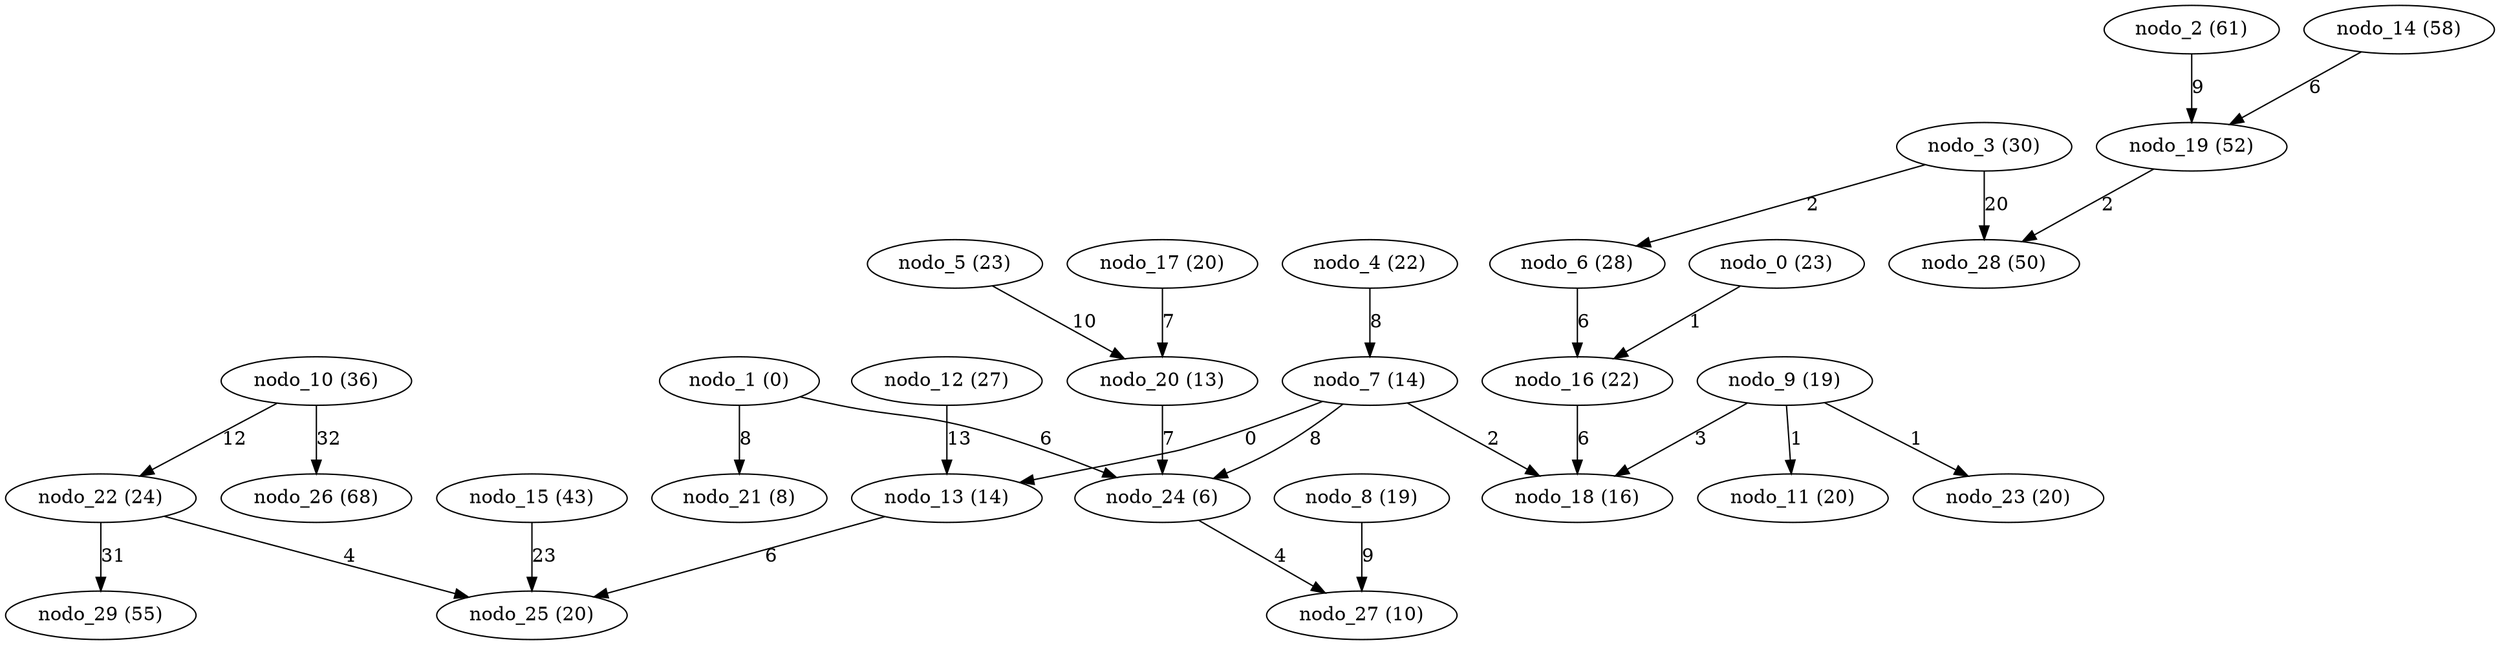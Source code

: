 digraph grafoGeografico_n_30_r_3_Dijkstra__source_1 {
"nodo_0 (23)";
"nodo_1 (0)";
"nodo_2 (61)";
"nodo_3 (30)";
"nodo_4 (22)";
"nodo_5 (23)";
"nodo_6 (28)";
"nodo_7 (14)";
"nodo_8 (19)";
"nodo_9 (19)";
"nodo_10 (36)";
"nodo_11 (20)";
"nodo_12 (27)";
"nodo_13 (14)";
"nodo_14 (58)";
"nodo_15 (43)";
"nodo_16 (22)";
"nodo_17 (20)";
"nodo_18 (16)";
"nodo_19 (52)";
"nodo_20 (13)";
"nodo_21 (8)";
"nodo_22 (24)";
"nodo_23 (20)";
"nodo_24 (6)";
"nodo_25 (20)";
"nodo_26 (68)";
"nodo_27 (10)";
"nodo_28 (50)";
"nodo_29 (55)";
"nodo_0 (23)" -> "nodo_16 (22)" [label=1 weight=1];
"nodo_2 (61)" -> "nodo_19 (52)" [label=9 weight=9];
"nodo_3 (30)" -> "nodo_6 (28)" [label=2 weight=2];
"nodo_4 (22)" -> "nodo_7 (14)" [label=8 weight=8];
"nodo_5 (23)" -> "nodo_20 (13)" [label=10 weight=10];
"nodo_6 (28)" -> "nodo_16 (22)" [label=6 weight=6];
"nodo_7 (14)" -> "nodo_24 (6)" [label=8 weight=8];
"nodo_8 (19)" -> "nodo_27 (10)" [label=9 weight=9];
"nodo_9 (19)" -> "nodo_18 (16)" [label=3 weight=3];
"nodo_10 (36)" -> "nodo_22 (24)" [label=12 weight=12];
"nodo_9 (19)" -> "nodo_11 (20)" [label=1 weight=1];
"nodo_12 (27)" -> "nodo_13 (14)" [label=13 weight=13];
"nodo_7 (14)" -> "nodo_13 (14)" [label=0 weight=0];
"nodo_14 (58)" -> "nodo_19 (52)" [label=6 weight=6];
"nodo_15 (43)" -> "nodo_25 (20)" [label=23 weight=23];
"nodo_16 (22)" -> "nodo_18 (16)" [label=6 weight=6];
"nodo_17 (20)" -> "nodo_20 (13)" [label=7 weight=7];
"nodo_7 (14)" -> "nodo_18 (16)" [label=2 weight=2];
"nodo_19 (52)" -> "nodo_28 (50)" [label=2 weight=2];
"nodo_20 (13)" -> "nodo_24 (6)" [label=7 weight=7];
"nodo_1 (0)" -> "nodo_21 (8)" [label=8 weight=8];
"nodo_22 (24)" -> "nodo_25 (20)" [label=4 weight=4];
"nodo_9 (19)" -> "nodo_23 (20)" [label=1 weight=1];
"nodo_1 (0)" -> "nodo_24 (6)" [label=6 weight=6];
"nodo_13 (14)" -> "nodo_25 (20)" [label=6 weight=6];
"nodo_10 (36)" -> "nodo_26 (68)" [label=32 weight=32];
"nodo_24 (6)" -> "nodo_27 (10)" [label=4 weight=4];
"nodo_3 (30)" -> "nodo_28 (50)" [label=20 weight=20];
"nodo_22 (24)" -> "nodo_29 (55)" [label=31 weight=31];
}